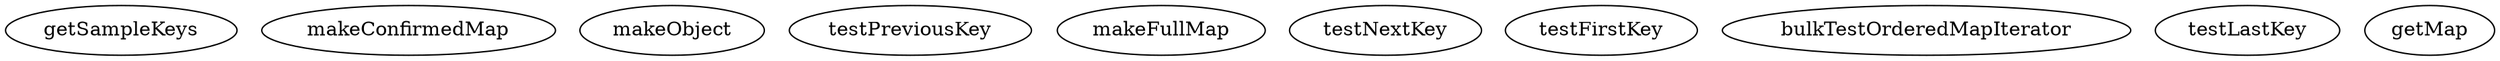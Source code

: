 digraph G {
getSampleKeys;
makeConfirmedMap;
makeObject;
testPreviousKey;
makeFullMap;
testNextKey;
testFirstKey;
bulkTestOrderedMapIterator;
testLastKey;
getMap;
}